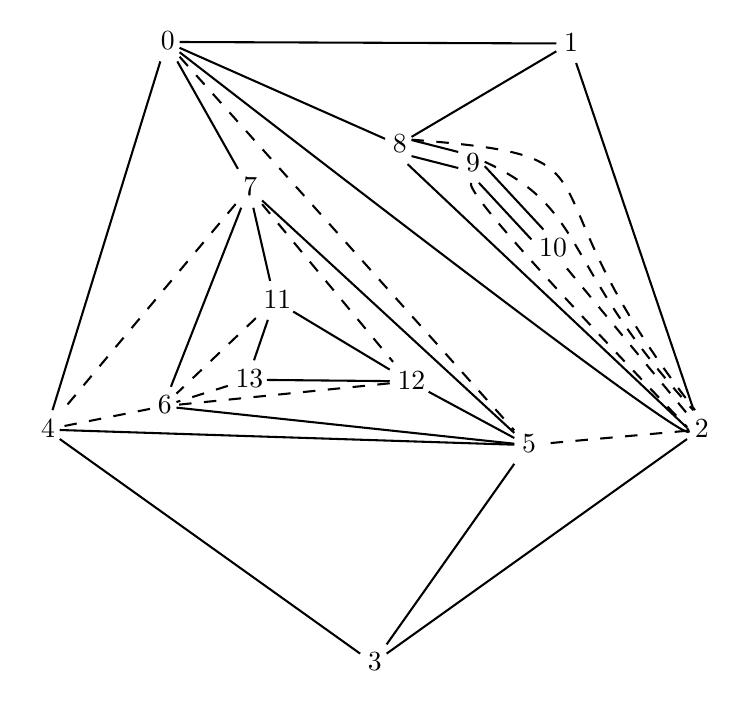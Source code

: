 

\tikzset{every picture/.style={line width=0.75pt}} %set default line width to 0.75pt        

\begin{tikzpicture}[x=0.75pt,y=0.75pt,yscale=-0.75,xscale=0.75]
%uncomment if require: \path (0,980); %set diagram left start at 0, and has height of 980


% Text Node
\draw (405,873) node [anchor=north west][inner sep=0.75pt]   [align=left] {3};
% Text Node
\draw (195,723) node [anchor=north west][inner sep=0.75pt]   [align=left] {4};
% Text Node
\draw (272,474) node [anchor=north west][inner sep=0.75pt]   [align=left] {0};
% Text Node
\draw (531,475) node [anchor=north west][inner sep=0.75pt]   [align=left] {1};
% Text Node
\draw (615,723) node [anchor=north west][inner sep=0.75pt]   [align=left] {2};
% Text Node
\draw (421,540) node [anchor=north west][inner sep=0.75pt]   [align=left] {8};
% Text Node
\draw (468,552) node [anchor=north west][inner sep=0.75pt]   [align=left] {9};
% Text Node
\draw (515,607) node [anchor=north west][inner sep=0.75pt]   [align=left] {10};
% Text Node
\draw (325,568) node [anchor=north west][inner sep=0.75pt]   [align=left] {7};
% Text Node
\draw (504,733) node [anchor=north west][inner sep=0.75pt]   [align=left] {5};
% Text Node
\draw (270,708) node [anchor=north west][inner sep=0.75pt]   [align=left] {6};
% Text Node
\draw (424,692) node [anchor=north west][inner sep=0.75pt]   [align=left] {12};
% Text Node
\draw (320,691) node [anchor=north west][inner sep=0.75pt]   [align=left] {13};
% Text Node
\draw (338,640) node [anchor=north west][inner sep=0.75pt]   [align=left] {11};
% Connection
\draw    (286,482.53) -- (528,483.47) ;
% Connection
\draw    (540.73,496) -- (616.27,719) ;
% Connection
\draw    (612,737.57) -- (419,875.43) ;
% Connection
\draw    (402,875.43) -- (209,737.57) ;
% Connection
\draw    (418,544.73) -- (286,486.27) ;
% Connection
\draw    (435,543.48) -- (528,488.52) ;
% Connection
\draw  [dash pattern={on 4.5pt off 4.5pt}]  (435,545.27) .. controls (581.43,556.87) and (497.43,565.86) .. (617.1,719) ;
% Connection
\draw    (512,609.37) -- (478.27,573) ;
% Connection
\draw    (465,563.49) -- (435,555.83) ;
% Connection
\draw    (209,731.78) -- (501,741.22) ;
% Connection
\draw    (419,869.48) -- (501,753.52) ;
% Connection
\draw    (284,717.41) -- (501,740.59) ;
% Connection
\draw    (501,733.66) -- (339,584.34) ;
% Connection
\draw    (446,707.24) -- (501,736.91) ;
% Connection
\draw  [dash pattern={on 4.5pt off 4.5pt}]  (534.84,628) -- (612,721.23) ;
% Connection
\draw  [dash pattern={on 4.5pt off 4.5pt}]  (482,559.48) .. controls (549.29,590.49) and (529.79,624.99) .. (615.97,719) ;
% Connection
\draw  [dash pattern={on 4.5pt off 4.5pt}]  (473.31,573) .. controls (469.58,577.34) and (515.81,629.62) .. (612,729.85) ;
% Connection
\draw  [dash pattern={on 4.5pt off 4.5pt}]  (286,491.99) -- (501,732.01) ;
% Connection
\draw    (432.46,561) -- (612,730.36) ;
% Connection
\draw  [dash pattern={on 4.5pt off 4.5pt}]  (612,732.27) -- (518,740.73) ;
% Connection
\draw  [dash pattern={on 4.5pt off 4.5pt}]  (339,586.73) -- (423.12,688) ;
% Connection
\draw    (482,562.31) -- (519.73,603) ;
% Connection
\draw    (465,553.17) -- (435,545.51) ;
% Connection
\draw    (342,699.62) -- (421,700.38) ;
% Connection
\draw  [dash pattern={on 4.5pt off 4.5pt}]  (421,701.77) -- (284,715.64) ;
% Connection
\draw    (612,730.62) .. controls (625.33,748.37) and (516.67,667.86) .. (286,489.09) ;
% Connection
\draw    (273.63,495) -- (204.37,719) ;
% Connection
\draw    (284.55,495) -- (323.45,564) ;
% Connection
\draw    (325.59,589) -- (280.41,704) ;
% Connection
\draw    (342.71,661) -- (333.79,687) ;
% Connection
\draw    (359,655.71) -- (421,692.99) ;
% Connection
\draw  [dash pattern={on 4.5pt off 4.5pt}]  (335,659.91) -- (284,708.42) ;
% Connection
\draw    (344.14,636) -- (333.36,589) ;
% Connection
\draw  [dash pattern={on 4.5pt off 4.5pt}]  (317,703.44) -- (284,713.82) ;
% Connection
\draw  [dash pattern={on 4.5pt off 4.5pt}]  (267,718.2) -- (209,729.8) ;
% Connection
\draw  [dash pattern={on 4.5pt off 4.5pt}]  (322,586.63) -- (209,721.37) ;

\end{tikzpicture}
